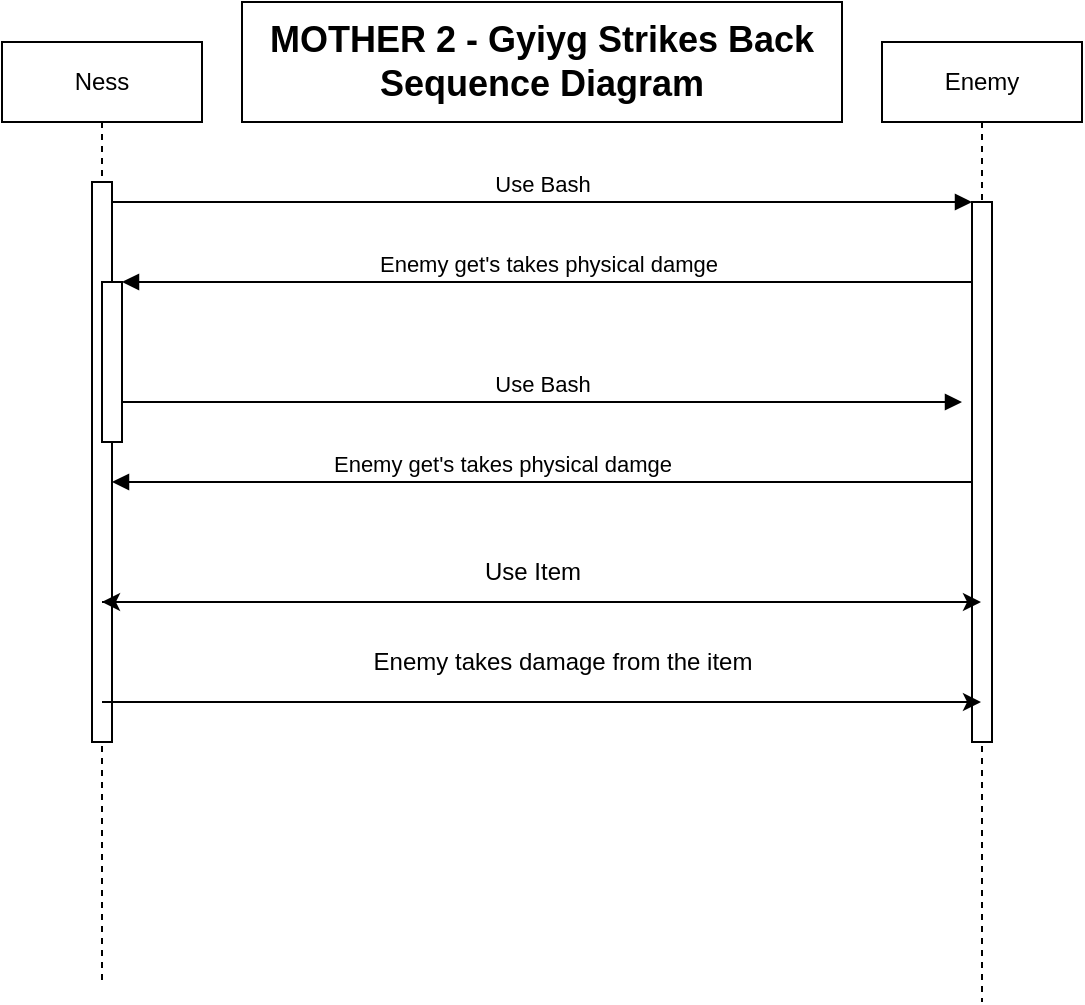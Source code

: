 <mxfile version="20.8.15" type="device"><diagram name="Page-1" id="2YBvvXClWsGukQMizWep"><mxGraphModel dx="1050" dy="581" grid="1" gridSize="10" guides="1" tooltips="1" connect="1" arrows="1" fold="1" page="1" pageScale="1" pageWidth="850" pageHeight="1100" math="0" shadow="0"><root><mxCell id="0"/><mxCell id="1" parent="0"/><mxCell id="aM9ryv3xv72pqoxQDRHE-1" value="Ness" style="shape=umlLifeline;perimeter=lifelinePerimeter;whiteSpace=wrap;html=1;container=0;dropTarget=0;collapsible=0;recursiveResize=0;outlineConnect=0;portConstraint=eastwest;newEdgeStyle={&quot;edgeStyle&quot;:&quot;elbowEdgeStyle&quot;,&quot;elbow&quot;:&quot;vertical&quot;,&quot;curved&quot;:0,&quot;rounded&quot;:0};" parent="1" vertex="1"><mxGeometry x="40" y="40" width="100" height="470" as="geometry"/></mxCell><mxCell id="aM9ryv3xv72pqoxQDRHE-2" value="" style="html=1;points=[];perimeter=orthogonalPerimeter;outlineConnect=0;targetShapes=umlLifeline;portConstraint=eastwest;newEdgeStyle={&quot;edgeStyle&quot;:&quot;elbowEdgeStyle&quot;,&quot;elbow&quot;:&quot;vertical&quot;,&quot;curved&quot;:0,&quot;rounded&quot;:0};" parent="aM9ryv3xv72pqoxQDRHE-1" vertex="1"><mxGeometry x="45" y="70" width="10" height="280" as="geometry"/></mxCell><mxCell id="aM9ryv3xv72pqoxQDRHE-4" value="" style="html=1;points=[];perimeter=orthogonalPerimeter;outlineConnect=0;targetShapes=umlLifeline;portConstraint=eastwest;newEdgeStyle={&quot;edgeStyle&quot;:&quot;elbowEdgeStyle&quot;,&quot;elbow&quot;:&quot;vertical&quot;,&quot;curved&quot;:0,&quot;rounded&quot;:0};" parent="aM9ryv3xv72pqoxQDRHE-1" vertex="1"><mxGeometry x="50" y="120" width="10" height="80" as="geometry"/></mxCell><mxCell id="aM9ryv3xv72pqoxQDRHE-5" value="Enemy" style="shape=umlLifeline;perimeter=lifelinePerimeter;whiteSpace=wrap;html=1;container=0;dropTarget=0;collapsible=0;recursiveResize=0;outlineConnect=0;portConstraint=eastwest;newEdgeStyle={&quot;edgeStyle&quot;:&quot;elbowEdgeStyle&quot;,&quot;elbow&quot;:&quot;vertical&quot;,&quot;curved&quot;:0,&quot;rounded&quot;:0};" parent="1" vertex="1"><mxGeometry x="480" y="40" width="100" height="480" as="geometry"/></mxCell><mxCell id="aM9ryv3xv72pqoxQDRHE-6" value="" style="html=1;points=[];perimeter=orthogonalPerimeter;outlineConnect=0;targetShapes=umlLifeline;portConstraint=eastwest;newEdgeStyle={&quot;edgeStyle&quot;:&quot;elbowEdgeStyle&quot;,&quot;elbow&quot;:&quot;vertical&quot;,&quot;curved&quot;:0,&quot;rounded&quot;:0};" parent="aM9ryv3xv72pqoxQDRHE-5" vertex="1"><mxGeometry x="45" y="80" width="10" height="270" as="geometry"/></mxCell><mxCell id="aM9ryv3xv72pqoxQDRHE-7" value="Use Bash" style="html=1;verticalAlign=bottom;endArrow=block;edgeStyle=elbowEdgeStyle;elbow=vertical;curved=0;rounded=0;" parent="1" source="aM9ryv3xv72pqoxQDRHE-2" target="aM9ryv3xv72pqoxQDRHE-6" edge="1"><mxGeometry relative="1" as="geometry"><mxPoint x="195" y="130" as="sourcePoint"/><Array as="points"><mxPoint x="180" y="120"/></Array></mxGeometry></mxCell><mxCell id="aM9ryv3xv72pqoxQDRHE-9" value="Enemy get's takes physical damge" style="html=1;verticalAlign=bottom;endArrow=block;edgeStyle=elbowEdgeStyle;elbow=vertical;curved=0;rounded=0;" parent="1" source="aM9ryv3xv72pqoxQDRHE-6" target="aM9ryv3xv72pqoxQDRHE-4" edge="1"><mxGeometry relative="1" as="geometry"><mxPoint x="175" y="160" as="sourcePoint"/><Array as="points"><mxPoint x="190" y="160"/></Array></mxGeometry></mxCell><mxCell id="TyRJ_0j3Sxid8omq2_o1-2" value="Enemy get's takes physical damge" style="html=1;verticalAlign=bottom;endArrow=block;edgeStyle=elbowEdgeStyle;elbow=vertical;curved=0;rounded=0;" edge="1" parent="1" target="aM9ryv3xv72pqoxQDRHE-2"><mxGeometry x="0.093" relative="1" as="geometry"><mxPoint x="525" y="260" as="sourcePoint"/><Array as="points"><mxPoint x="190" y="260"/></Array><mxPoint x="100" y="260" as="targetPoint"/><mxPoint as="offset"/></mxGeometry></mxCell><mxCell id="TyRJ_0j3Sxid8omq2_o1-3" value="Use Bash" style="html=1;verticalAlign=bottom;endArrow=block;edgeStyle=elbowEdgeStyle;elbow=vertical;curved=0;rounded=0;" edge="1" parent="1"><mxGeometry relative="1" as="geometry"><mxPoint x="100" y="220" as="sourcePoint"/><Array as="points"><mxPoint x="185" y="220"/></Array><mxPoint x="520" y="220" as="targetPoint"/></mxGeometry></mxCell><mxCell id="TyRJ_0j3Sxid8omq2_o1-4" value="" style="endArrow=classic;html=1;rounded=0;" edge="1" parent="1" source="aM9ryv3xv72pqoxQDRHE-1" target="aM9ryv3xv72pqoxQDRHE-5"><mxGeometry width="50" height="50" relative="1" as="geometry"><mxPoint x="220" y="320" as="sourcePoint"/><mxPoint x="270" y="270" as="targetPoint"/><Array as="points"><mxPoint x="300" y="320"/><mxPoint x="320" y="320"/></Array></mxGeometry></mxCell><mxCell id="TyRJ_0j3Sxid8omq2_o1-6" value="Use Item" style="text;html=1;align=center;verticalAlign=middle;resizable=0;points=[];autosize=1;strokeColor=none;fillColor=none;" vertex="1" parent="1"><mxGeometry x="270" y="290" width="70" height="30" as="geometry"/></mxCell><mxCell id="TyRJ_0j3Sxid8omq2_o1-7" value="" style="endArrow=classic;html=1;rounded=0;" edge="1" parent="1" target="aM9ryv3xv72pqoxQDRHE-1"><mxGeometry width="50" height="50" relative="1" as="geometry"><mxPoint x="220" y="320" as="sourcePoint"/><mxPoint x="270" y="270" as="targetPoint"/></mxGeometry></mxCell><mxCell id="TyRJ_0j3Sxid8omq2_o1-9" value="" style="endArrow=classic;html=1;rounded=0;" edge="1" parent="1" source="aM9ryv3xv72pqoxQDRHE-1" target="aM9ryv3xv72pqoxQDRHE-5"><mxGeometry width="50" height="50" relative="1" as="geometry"><mxPoint x="200" y="360" as="sourcePoint"/><mxPoint x="330" y="300" as="targetPoint"/><Array as="points"><mxPoint x="200" y="370"/><mxPoint x="360" y="370"/></Array></mxGeometry></mxCell><mxCell id="TyRJ_0j3Sxid8omq2_o1-10" value="Enemy takes damage from the item" style="text;html=1;align=center;verticalAlign=middle;resizable=0;points=[];autosize=1;strokeColor=none;fillColor=none;" vertex="1" parent="1"><mxGeometry x="215" y="335" width="210" height="30" as="geometry"/></mxCell><mxCell id="TyRJ_0j3Sxid8omq2_o1-12" value="&lt;font style=&quot;font-size: 18px;&quot;&gt;MOTHER 2 - Gyiyg Strikes Back&lt;br&gt;Sequence Diagram&lt;/font&gt;" style="rounded=0;whiteSpace=wrap;html=1;fontStyle=1" vertex="1" parent="1"><mxGeometry x="160" y="20" width="300" height="60" as="geometry"/></mxCell></root></mxGraphModel></diagram></mxfile>